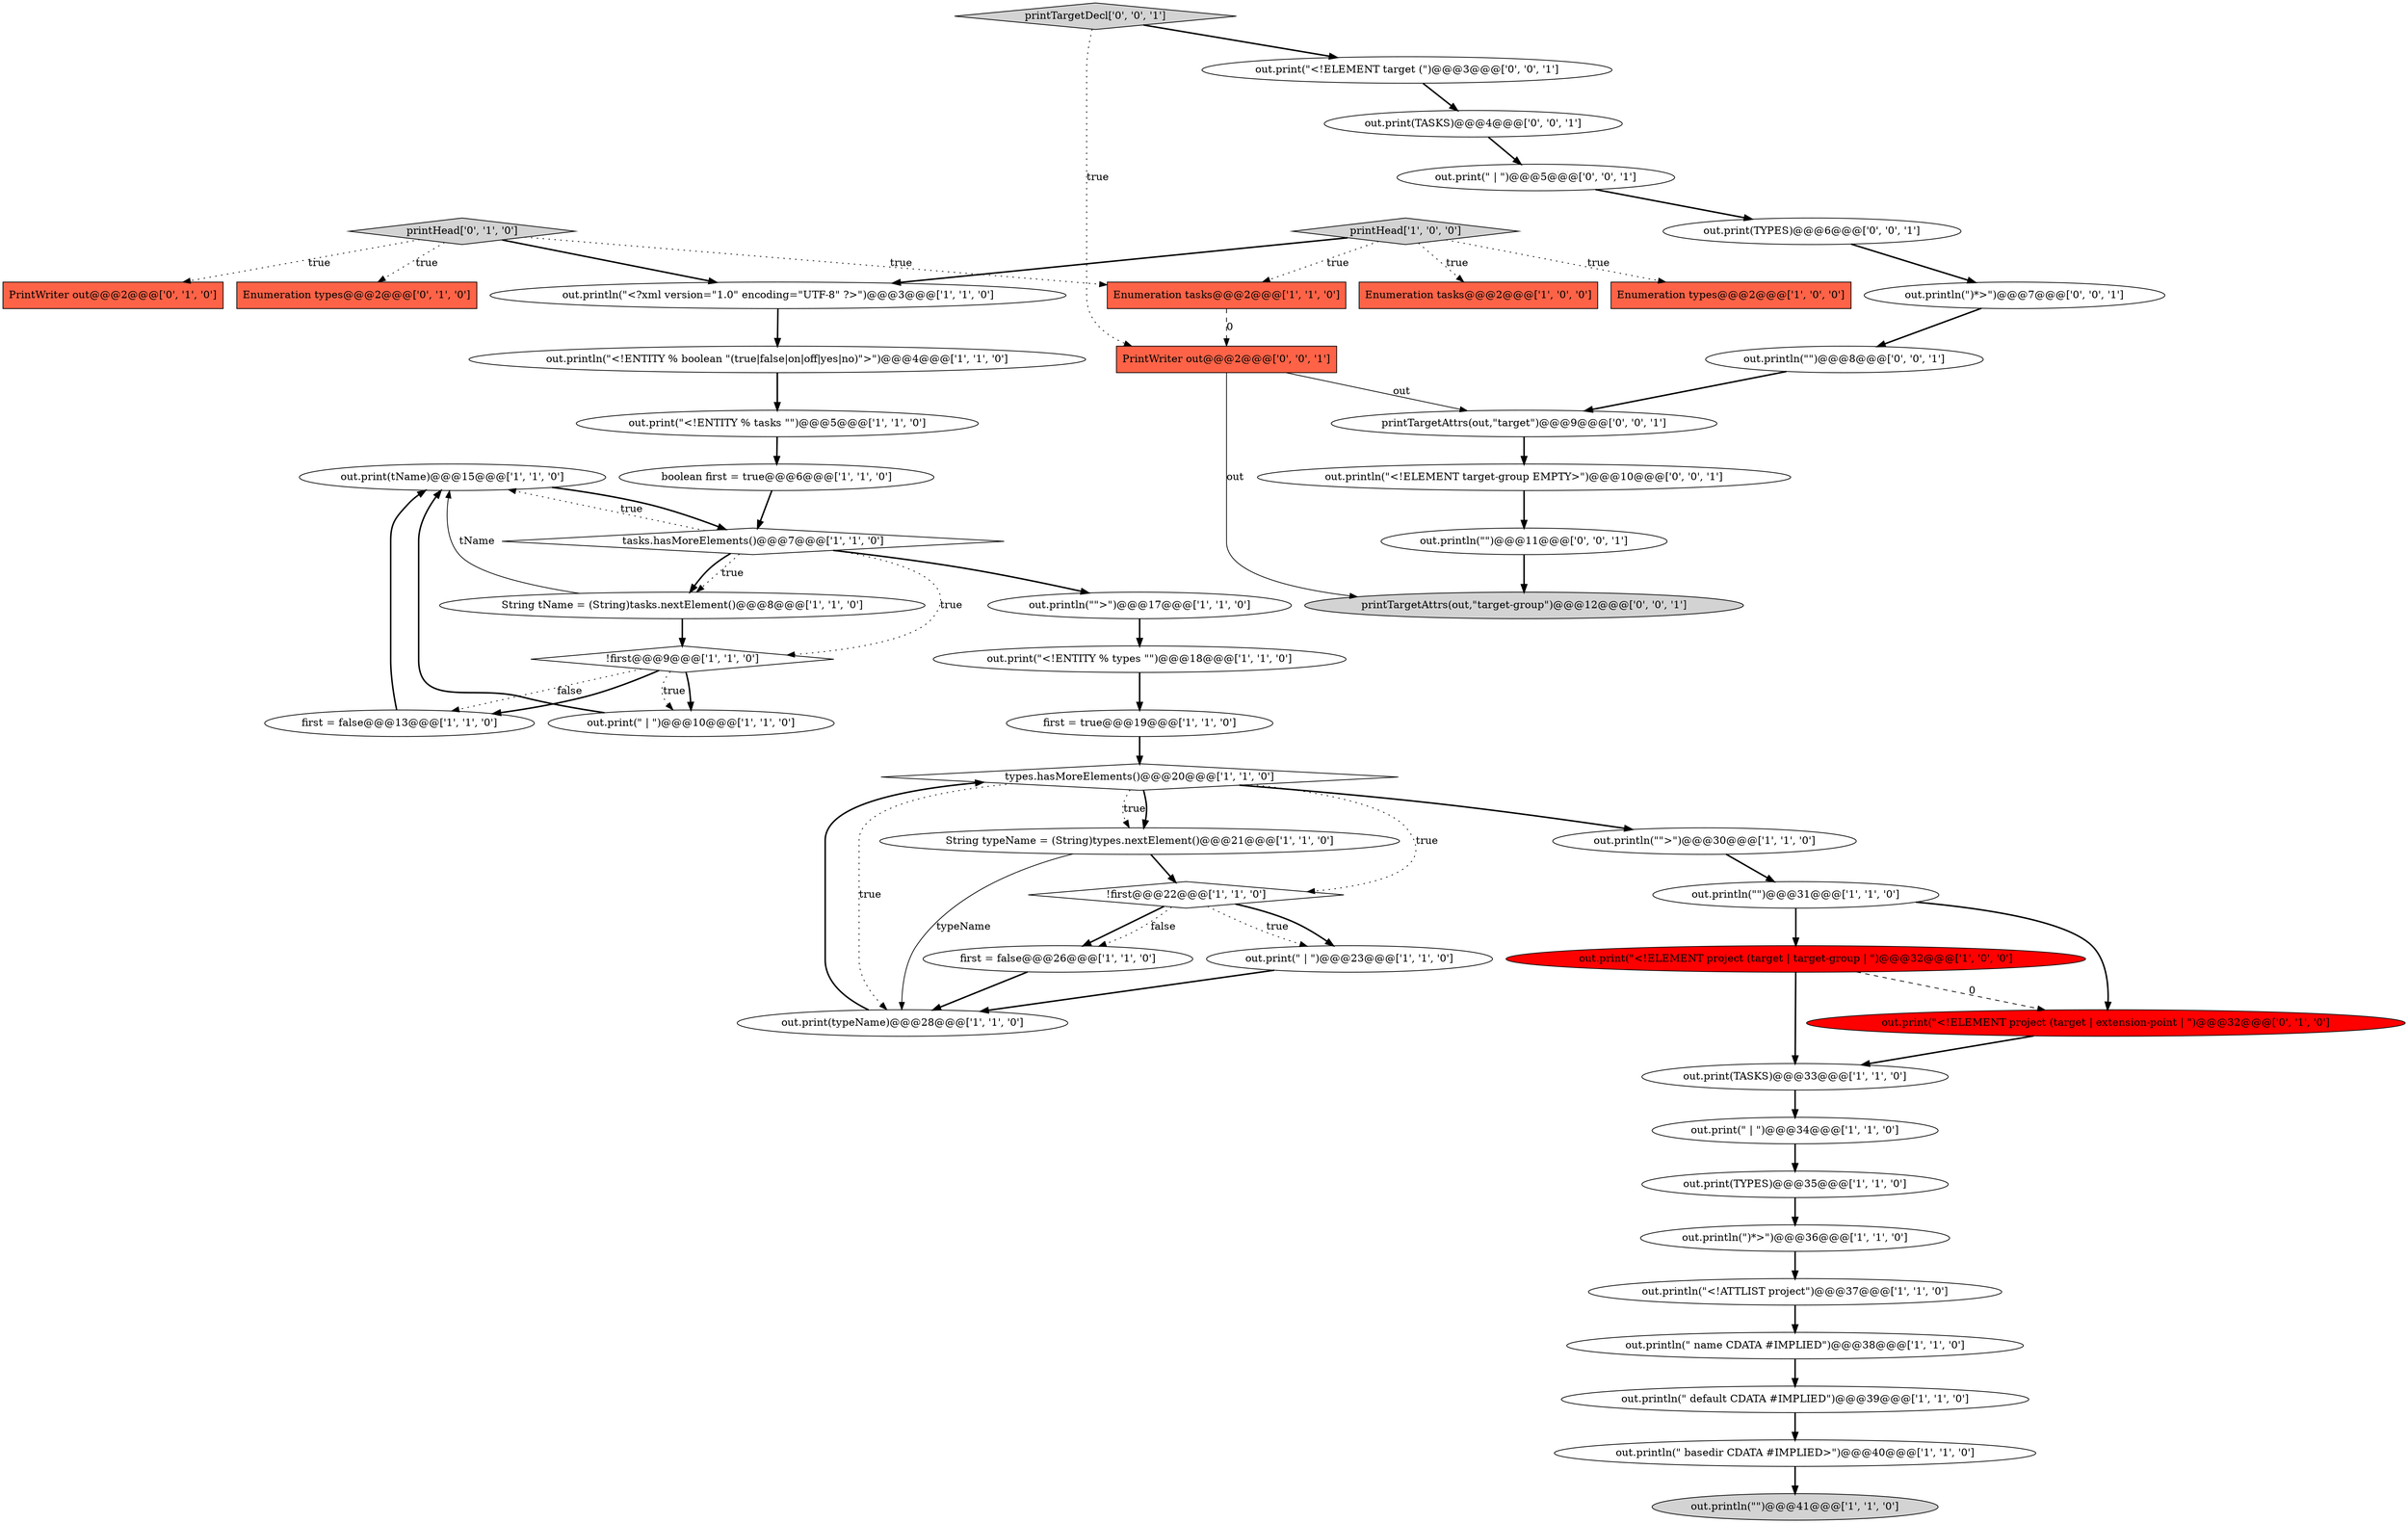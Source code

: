 digraph {
0 [style = filled, label = "out.print(tName)@@@15@@@['1', '1', '0']", fillcolor = white, shape = ellipse image = "AAA0AAABBB1BBB"];
23 [style = filled, label = "out.print(typeName)@@@28@@@['1', '1', '0']", fillcolor = white, shape = ellipse image = "AAA0AAABBB1BBB"];
33 [style = filled, label = "out.println(\" basedir CDATA #IMPLIED>\")@@@40@@@['1', '1', '0']", fillcolor = white, shape = ellipse image = "AAA0AAABBB1BBB"];
17 [style = filled, label = "out.print(\" | \")@@@23@@@['1', '1', '0']", fillcolor = white, shape = ellipse image = "AAA0AAABBB1BBB"];
20 [style = filled, label = "!first@@@22@@@['1', '1', '0']", fillcolor = white, shape = diamond image = "AAA0AAABBB1BBB"];
12 [style = filled, label = "Enumeration tasks@@@2@@@['1', '0', '0']", fillcolor = tomato, shape = box image = "AAA0AAABBB1BBB"];
29 [style = filled, label = "out.print(TASKS)@@@33@@@['1', '1', '0']", fillcolor = white, shape = ellipse image = "AAA0AAABBB1BBB"];
16 [style = filled, label = "out.println(\"\">\")@@@30@@@['1', '1', '0']", fillcolor = white, shape = ellipse image = "AAA0AAABBB1BBB"];
37 [style = filled, label = "out.print(\"<!ELEMENT project (target | extension-point | \")@@@32@@@['0', '1', '0']", fillcolor = red, shape = ellipse image = "AAA1AAABBB2BBB"];
27 [style = filled, label = "String tName = (String)tasks.nextElement()@@@8@@@['1', '1', '0']", fillcolor = white, shape = ellipse image = "AAA0AAABBB1BBB"];
38 [style = filled, label = "printHead['0', '1', '0']", fillcolor = lightgray, shape = diamond image = "AAA0AAABBB2BBB"];
34 [style = filled, label = "boolean first = true@@@6@@@['1', '1', '0']", fillcolor = white, shape = ellipse image = "AAA0AAABBB1BBB"];
8 [style = filled, label = "out.print(TYPES)@@@35@@@['1', '1', '0']", fillcolor = white, shape = ellipse image = "AAA0AAABBB1BBB"];
2 [style = filled, label = "Enumeration types@@@2@@@['1', '0', '0']", fillcolor = tomato, shape = box image = "AAA0AAABBB1BBB"];
24 [style = filled, label = "out.print(\" | \")@@@34@@@['1', '1', '0']", fillcolor = white, shape = ellipse image = "AAA0AAABBB1BBB"];
35 [style = filled, label = "PrintWriter out@@@2@@@['0', '1', '0']", fillcolor = tomato, shape = box image = "AAA0AAABBB2BBB"];
18 [style = filled, label = "printHead['1', '0', '0']", fillcolor = lightgray, shape = diamond image = "AAA0AAABBB1BBB"];
11 [style = filled, label = "out.println(\" default CDATA #IMPLIED\")@@@39@@@['1', '1', '0']", fillcolor = white, shape = ellipse image = "AAA0AAABBB1BBB"];
15 [style = filled, label = "tasks.hasMoreElements()@@@7@@@['1', '1', '0']", fillcolor = white, shape = diamond image = "AAA0AAABBB1BBB"];
7 [style = filled, label = "out.println(\"<!ATTLIST project\")@@@37@@@['1', '1', '0']", fillcolor = white, shape = ellipse image = "AAA0AAABBB1BBB"];
39 [style = filled, label = "out.print(TASKS)@@@4@@@['0', '0', '1']", fillcolor = white, shape = ellipse image = "AAA0AAABBB3BBB"];
40 [style = filled, label = "printTargetAttrs(out,\"target\")@@@9@@@['0', '0', '1']", fillcolor = white, shape = ellipse image = "AAA0AAABBB3BBB"];
47 [style = filled, label = "out.println(\"\")@@@8@@@['0', '0', '1']", fillcolor = white, shape = ellipse image = "AAA0AAABBB3BBB"];
14 [style = filled, label = "out.println(\"\")@@@31@@@['1', '1', '0']", fillcolor = white, shape = ellipse image = "AAA0AAABBB1BBB"];
41 [style = filled, label = "printTargetAttrs(out,\"target-group\")@@@12@@@['0', '0', '1']", fillcolor = lightgray, shape = ellipse image = "AAA0AAABBB3BBB"];
21 [style = filled, label = "Enumeration tasks@@@2@@@['1', '1', '0']", fillcolor = tomato, shape = box image = "AAA0AAABBB1BBB"];
45 [style = filled, label = "out.println(\")*>\")@@@7@@@['0', '0', '1']", fillcolor = white, shape = ellipse image = "AAA0AAABBB3BBB"];
3 [style = filled, label = "String typeName = (String)types.nextElement()@@@21@@@['1', '1', '0']", fillcolor = white, shape = ellipse image = "AAA0AAABBB1BBB"];
22 [style = filled, label = "!first@@@9@@@['1', '1', '0']", fillcolor = white, shape = diamond image = "AAA0AAABBB1BBB"];
25 [style = filled, label = "out.println(\"<!ENTITY % boolean \"(true|false|on|off|yes|no)\">\")@@@4@@@['1', '1', '0']", fillcolor = white, shape = ellipse image = "AAA0AAABBB1BBB"];
26 [style = filled, label = "out.println(\" name CDATA #IMPLIED\")@@@38@@@['1', '1', '0']", fillcolor = white, shape = ellipse image = "AAA0AAABBB1BBB"];
28 [style = filled, label = "out.print(\"<!ELEMENT project (target | target-group | \")@@@32@@@['1', '0', '0']", fillcolor = red, shape = ellipse image = "AAA1AAABBB1BBB"];
30 [style = filled, label = "out.print(\"<!ENTITY % types \"\")@@@18@@@['1', '1', '0']", fillcolor = white, shape = ellipse image = "AAA0AAABBB1BBB"];
50 [style = filled, label = "out.print(TYPES)@@@6@@@['0', '0', '1']", fillcolor = white, shape = ellipse image = "AAA0AAABBB3BBB"];
10 [style = filled, label = "out.print(\"<!ENTITY % tasks \"\")@@@5@@@['1', '1', '0']", fillcolor = white, shape = ellipse image = "AAA0AAABBB1BBB"];
43 [style = filled, label = "out.print(\" | \")@@@5@@@['0', '0', '1']", fillcolor = white, shape = ellipse image = "AAA0AAABBB3BBB"];
13 [style = filled, label = "types.hasMoreElements()@@@20@@@['1', '1', '0']", fillcolor = white, shape = diamond image = "AAA0AAABBB1BBB"];
1 [style = filled, label = "out.println(\"\">\")@@@17@@@['1', '1', '0']", fillcolor = white, shape = ellipse image = "AAA0AAABBB1BBB"];
4 [style = filled, label = "first = false@@@26@@@['1', '1', '0']", fillcolor = white, shape = ellipse image = "AAA0AAABBB1BBB"];
31 [style = filled, label = "out.println(\"<?xml version=\"1.0\" encoding=\"UTF-8\" ?>\")@@@3@@@['1', '1', '0']", fillcolor = white, shape = ellipse image = "AAA0AAABBB1BBB"];
42 [style = filled, label = "PrintWriter out@@@2@@@['0', '0', '1']", fillcolor = tomato, shape = box image = "AAA0AAABBB3BBB"];
6 [style = filled, label = "out.println(\"\")@@@41@@@['1', '1', '0']", fillcolor = lightgray, shape = ellipse image = "AAA0AAABBB1BBB"];
5 [style = filled, label = "out.print(\" | \")@@@10@@@['1', '1', '0']", fillcolor = white, shape = ellipse image = "AAA0AAABBB1BBB"];
32 [style = filled, label = "first = false@@@13@@@['1', '1', '0']", fillcolor = white, shape = ellipse image = "AAA0AAABBB1BBB"];
44 [style = filled, label = "printTargetDecl['0', '0', '1']", fillcolor = lightgray, shape = diamond image = "AAA0AAABBB3BBB"];
46 [style = filled, label = "out.println(\"\")@@@11@@@['0', '0', '1']", fillcolor = white, shape = ellipse image = "AAA0AAABBB3BBB"];
36 [style = filled, label = "Enumeration types@@@2@@@['0', '1', '0']", fillcolor = tomato, shape = box image = "AAA0AAABBB2BBB"];
19 [style = filled, label = "first = true@@@19@@@['1', '1', '0']", fillcolor = white, shape = ellipse image = "AAA0AAABBB1BBB"];
48 [style = filled, label = "out.println(\"<!ELEMENT target-group EMPTY>\")@@@10@@@['0', '0', '1']", fillcolor = white, shape = ellipse image = "AAA0AAABBB3BBB"];
49 [style = filled, label = "out.print(\"<!ELEMENT target (\")@@@3@@@['0', '0', '1']", fillcolor = white, shape = ellipse image = "AAA0AAABBB3BBB"];
9 [style = filled, label = "out.println(\")*>\")@@@36@@@['1', '1', '0']", fillcolor = white, shape = ellipse image = "AAA0AAABBB1BBB"];
3->23 [style = solid, label="typeName"];
28->29 [style = bold, label=""];
18->31 [style = bold, label=""];
20->17 [style = bold, label=""];
31->25 [style = bold, label=""];
43->50 [style = bold, label=""];
22->32 [style = dotted, label="false"];
40->48 [style = bold, label=""];
28->37 [style = dashed, label="0"];
13->3 [style = dotted, label="true"];
47->40 [style = bold, label=""];
20->17 [style = dotted, label="true"];
33->6 [style = bold, label=""];
32->0 [style = bold, label=""];
13->20 [style = dotted, label="true"];
39->43 [style = bold, label=""];
34->15 [style = bold, label=""];
18->21 [style = dotted, label="true"];
37->29 [style = bold, label=""];
22->32 [style = bold, label=""];
14->28 [style = bold, label=""];
15->22 [style = dotted, label="true"];
44->49 [style = bold, label=""];
38->31 [style = bold, label=""];
1->30 [style = bold, label=""];
9->7 [style = bold, label=""];
15->0 [style = dotted, label="true"];
27->22 [style = bold, label=""];
22->5 [style = bold, label=""];
13->16 [style = bold, label=""];
0->15 [style = bold, label=""];
17->23 [style = bold, label=""];
26->11 [style = bold, label=""];
46->41 [style = bold, label=""];
20->4 [style = bold, label=""];
15->27 [style = dotted, label="true"];
13->23 [style = dotted, label="true"];
7->26 [style = bold, label=""];
48->46 [style = bold, label=""];
22->5 [style = dotted, label="true"];
42->41 [style = solid, label="out"];
30->19 [style = bold, label=""];
38->21 [style = dotted, label="true"];
3->20 [style = bold, label=""];
20->4 [style = dotted, label="false"];
49->39 [style = bold, label=""];
18->12 [style = dotted, label="true"];
10->34 [style = bold, label=""];
19->13 [style = bold, label=""];
5->0 [style = bold, label=""];
13->3 [style = bold, label=""];
44->42 [style = dotted, label="true"];
23->13 [style = bold, label=""];
38->35 [style = dotted, label="true"];
27->0 [style = solid, label="tName"];
14->37 [style = bold, label=""];
50->45 [style = bold, label=""];
8->9 [style = bold, label=""];
45->47 [style = bold, label=""];
11->33 [style = bold, label=""];
42->40 [style = solid, label="out"];
21->42 [style = dashed, label="0"];
16->14 [style = bold, label=""];
25->10 [style = bold, label=""];
24->8 [style = bold, label=""];
29->24 [style = bold, label=""];
15->27 [style = bold, label=""];
38->36 [style = dotted, label="true"];
4->23 [style = bold, label=""];
18->2 [style = dotted, label="true"];
15->1 [style = bold, label=""];
}
